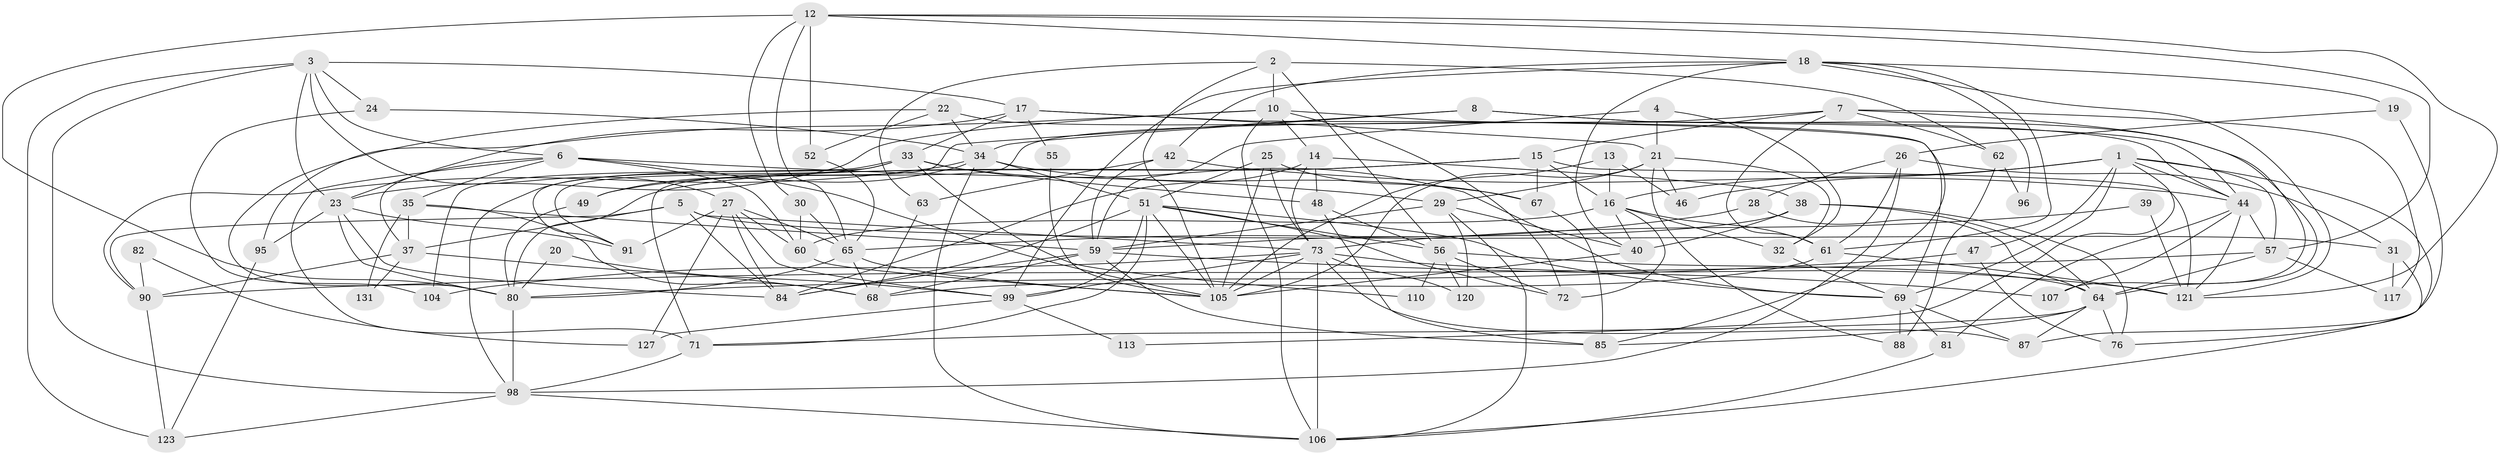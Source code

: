 // original degree distribution, {4: 0.2898550724637681, 6: 0.10869565217391304, 3: 0.2826086956521739, 7: 0.057971014492753624, 5: 0.12318840579710146, 2: 0.13043478260869565, 8: 0.007246376811594203}
// Generated by graph-tools (version 1.1) at 2025/42/03/06/25 10:42:01]
// undirected, 87 vertices, 222 edges
graph export_dot {
graph [start="1"]
  node [color=gray90,style=filled];
  1 [super="+9"];
  2 [super="+83"];
  3 [super="+11"];
  4;
  5 [super="+101"];
  6 [super="+78"];
  7 [super="+129"];
  8 [super="+114"];
  10 [super="+66"];
  12 [super="+36"];
  13;
  14;
  15 [super="+53"];
  16 [super="+97"];
  17;
  18 [super="+41"];
  19;
  20;
  21 [super="+108"];
  22 [super="+118"];
  23 [super="+86"];
  24;
  25 [super="+130"];
  26 [super="+137"];
  27 [super="+45"];
  28;
  29 [super="+109"];
  30 [super="+128"];
  31 [super="+79"];
  32 [super="+50"];
  33 [super="+100"];
  34 [super="+43"];
  35 [super="+74"];
  37 [super="+70"];
  38 [super="+54"];
  39;
  40 [super="+133"];
  42;
  44 [super="+92"];
  46;
  47 [super="+135"];
  48 [super="+124"];
  49;
  51 [super="+77"];
  52;
  55;
  56 [super="+58"];
  57 [super="+75"];
  59 [super="+111"];
  60 [super="+134"];
  61;
  62;
  63;
  64 [super="+115"];
  65 [super="+93"];
  67;
  68 [super="+125"];
  69 [super="+94"];
  71 [super="+103"];
  72;
  73 [super="+89"];
  76;
  80 [super="+122"];
  81;
  82;
  84 [super="+112"];
  85;
  87;
  88;
  90 [super="+132"];
  91;
  95 [super="+136"];
  96;
  98 [super="+102"];
  99 [super="+119"];
  104;
  105 [super="+126"];
  106 [super="+116"];
  107;
  110;
  113;
  117;
  120;
  121 [super="+138"];
  123;
  127;
  131;
  1 -- 57;
  1 -- 113;
  1 -- 69;
  1 -- 44;
  1 -- 46;
  1 -- 76;
  1 -- 47;
  1 -- 16;
  2 -- 63;
  2 -- 62;
  2 -- 105;
  2 -- 10;
  2 -- 56;
  3 -- 123;
  3 -- 17;
  3 -- 24;
  3 -- 27;
  3 -- 6;
  3 -- 23;
  3 -- 98;
  4 -- 59;
  4 -- 21;
  4 -- 32;
  5 -- 37;
  5 -- 90;
  5 -- 73;
  5 -- 84;
  5 -- 31;
  6 -- 60 [weight=2];
  6 -- 35;
  6 -- 105;
  6 -- 29;
  6 -- 71;
  6 -- 37;
  7 -- 62;
  7 -- 117;
  7 -- 61;
  7 -- 71;
  7 -- 107;
  7 -- 15;
  8 -- 34;
  8 -- 91;
  8 -- 44;
  8 -- 64;
  10 -- 85;
  10 -- 95;
  10 -- 106;
  10 -- 23;
  10 -- 72;
  10 -- 14;
  12 -- 121;
  12 -- 65;
  12 -- 18;
  12 -- 80;
  12 -- 57;
  12 -- 30;
  12 -- 52;
  13 -- 105;
  13 -- 46;
  13 -- 16;
  14 -- 73;
  14 -- 48;
  14 -- 84;
  14 -- 38;
  15 -- 67;
  15 -- 49;
  15 -- 80;
  15 -- 121;
  15 -- 16;
  16 -- 40;
  16 -- 60;
  16 -- 61;
  16 -- 72;
  16 -- 32;
  17 -- 23;
  17 -- 55;
  17 -- 33;
  17 -- 21;
  17 -- 69;
  18 -- 61;
  18 -- 19;
  18 -- 42;
  18 -- 40;
  18 -- 99;
  18 -- 96;
  18 -- 121;
  19 -- 87;
  19 -- 26;
  20 -- 80;
  20 -- 99;
  21 -- 46;
  21 -- 88;
  21 -- 105;
  21 -- 29;
  21 -- 32;
  22 -- 80;
  22 -- 44;
  22 -- 34;
  22 -- 52;
  23 -- 80;
  23 -- 84;
  23 -- 91;
  23 -- 95;
  24 -- 104;
  24 -- 34;
  25 -- 51;
  25 -- 73;
  25 -- 105;
  25 -- 67;
  26 -- 61;
  26 -- 31;
  26 -- 28;
  26 -- 98;
  27 -- 60;
  27 -- 65;
  27 -- 99;
  27 -- 84;
  27 -- 91;
  27 -- 127;
  28 -- 64;
  28 -- 65;
  29 -- 106;
  29 -- 120;
  29 -- 59;
  29 -- 40;
  30 -- 60;
  30 -- 65;
  31 -- 117;
  31 -- 106;
  32 -- 69;
  33 -- 104;
  33 -- 110;
  33 -- 91;
  33 -- 48;
  33 -- 69;
  33 -- 98;
  34 -- 67 [weight=2];
  34 -- 51;
  34 -- 49;
  34 -- 90;
  34 -- 106;
  35 -- 131;
  35 -- 68;
  35 -- 59;
  35 -- 37;
  37 -- 90;
  37 -- 131;
  37 -- 68;
  38 -- 59;
  38 -- 64;
  38 -- 40;
  38 -- 76;
  39 -- 121;
  39 -- 73;
  40 -- 105;
  42 -- 59;
  42 -- 63;
  42 -- 44;
  44 -- 81;
  44 -- 107;
  44 -- 121;
  44 -- 57;
  47 -- 76;
  47 -- 80;
  48 -- 85;
  48 -- 56;
  49 -- 80;
  51 -- 72;
  51 -- 99;
  51 -- 84;
  51 -- 105;
  51 -- 69;
  51 -- 71;
  51 -- 56;
  52 -- 65;
  55 -- 105;
  56 -- 72;
  56 -- 64;
  56 -- 120;
  56 -- 110;
  57 -- 117;
  57 -- 64;
  57 -- 90;
  59 -- 107;
  59 -- 84;
  59 -- 68;
  59 -- 85;
  60 -- 105;
  61 -- 68;
  61 -- 121;
  62 -- 88;
  62 -- 96;
  63 -- 68;
  64 -- 85;
  64 -- 87;
  64 -- 71;
  64 -- 76;
  65 -- 80;
  65 -- 68;
  65 -- 105;
  67 -- 85;
  69 -- 87;
  69 -- 81;
  69 -- 88;
  71 -- 98;
  73 -- 106;
  73 -- 87;
  73 -- 104;
  73 -- 120;
  73 -- 121;
  73 -- 105;
  73 -- 99;
  80 -- 98;
  81 -- 106;
  82 -- 127;
  82 -- 90;
  90 -- 123;
  95 -- 123;
  98 -- 123;
  98 -- 106;
  99 -- 127;
  99 -- 113;
}
